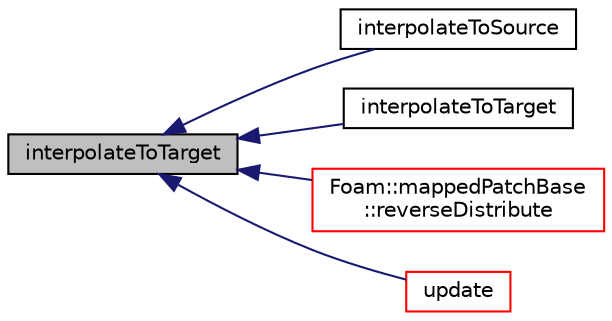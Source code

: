 digraph "interpolateToTarget"
{
  bgcolor="transparent";
  edge [fontname="Helvetica",fontsize="10",labelfontname="Helvetica",labelfontsize="10"];
  node [fontname="Helvetica",fontsize="10",shape=record];
  rankdir="LR";
  Node1 [label="interpolateToTarget",height=0.2,width=0.4,color="black", fillcolor="grey75", style="filled", fontcolor="black"];
  Node1 -> Node2 [dir="back",color="midnightblue",fontsize="10",style="solid",fontname="Helvetica"];
  Node2 [label="interpolateToSource",height=0.2,width=0.4,color="black",URL="$a00046.html#a1ada04f0fe3a3c0071f68ec4e7426ea5"];
  Node1 -> Node3 [dir="back",color="midnightblue",fontsize="10",style="solid",fontname="Helvetica"];
  Node3 [label="interpolateToTarget",height=0.2,width=0.4,color="black",URL="$a00046.html#a9922c1c4f0a3822f0fea14246ae5cca8"];
  Node1 -> Node4 [dir="back",color="midnightblue",fontsize="10",style="solid",fontname="Helvetica"];
  Node4 [label="Foam::mappedPatchBase\l::reverseDistribute",height=0.2,width=0.4,color="red",URL="$a01456.html#a420446a0419224dc20ec5d599bd9199b",tooltip="Wrapper around map/interpolate data distribution. "];
  Node1 -> Node5 [dir="back",color="midnightblue",fontsize="10",style="solid",fontname="Helvetica"];
  Node5 [label="update",height=0.2,width=0.4,color="red",URL="$a00046.html#a92b6850defc60d6e032247c9bfe8d9bf",tooltip="Update addressing and weights. "];
}
